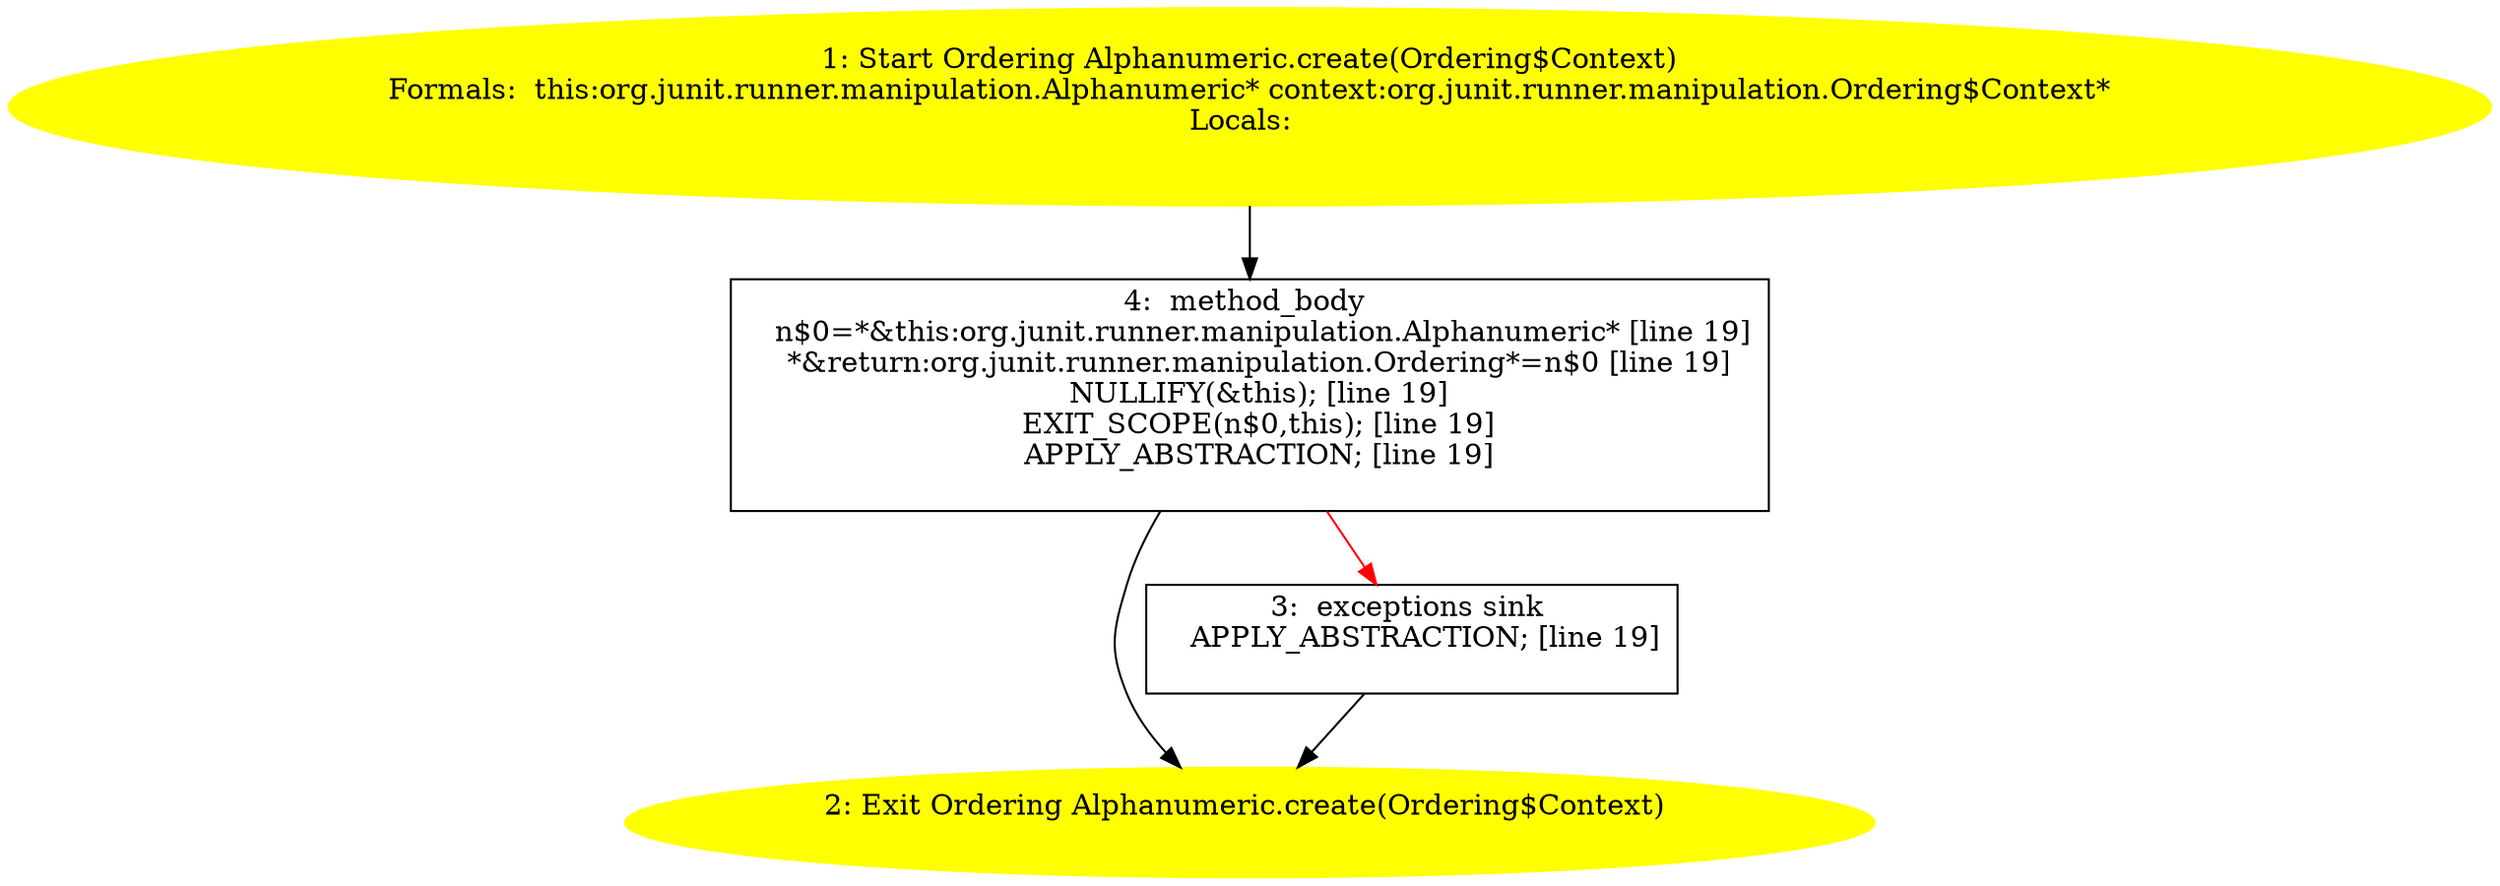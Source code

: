 /* @generated */
digraph cfg {
"org.junit.runner.manipulation.Alphanumeric.create(org.junit.runner.manipulation.Ordering$Context):or.d75d2e7d1185c44e89b06ff723784d02_1" [label="1: Start Ordering Alphanumeric.create(Ordering$Context)\nFormals:  this:org.junit.runner.manipulation.Alphanumeric* context:org.junit.runner.manipulation.Ordering$Context*\nLocals:  \n  " color=yellow style=filled]
	

	 "org.junit.runner.manipulation.Alphanumeric.create(org.junit.runner.manipulation.Ordering$Context):or.d75d2e7d1185c44e89b06ff723784d02_1" -> "org.junit.runner.manipulation.Alphanumeric.create(org.junit.runner.manipulation.Ordering$Context):or.d75d2e7d1185c44e89b06ff723784d02_4" ;
"org.junit.runner.manipulation.Alphanumeric.create(org.junit.runner.manipulation.Ordering$Context):or.d75d2e7d1185c44e89b06ff723784d02_2" [label="2: Exit Ordering Alphanumeric.create(Ordering$Context) \n  " color=yellow style=filled]
	

"org.junit.runner.manipulation.Alphanumeric.create(org.junit.runner.manipulation.Ordering$Context):or.d75d2e7d1185c44e89b06ff723784d02_3" [label="3:  exceptions sink \n   APPLY_ABSTRACTION; [line 19]\n " shape="box"]
	

	 "org.junit.runner.manipulation.Alphanumeric.create(org.junit.runner.manipulation.Ordering$Context):or.d75d2e7d1185c44e89b06ff723784d02_3" -> "org.junit.runner.manipulation.Alphanumeric.create(org.junit.runner.manipulation.Ordering$Context):or.d75d2e7d1185c44e89b06ff723784d02_2" ;
"org.junit.runner.manipulation.Alphanumeric.create(org.junit.runner.manipulation.Ordering$Context):or.d75d2e7d1185c44e89b06ff723784d02_4" [label="4:  method_body \n   n$0=*&this:org.junit.runner.manipulation.Alphanumeric* [line 19]\n  *&return:org.junit.runner.manipulation.Ordering*=n$0 [line 19]\n  NULLIFY(&this); [line 19]\n  EXIT_SCOPE(n$0,this); [line 19]\n  APPLY_ABSTRACTION; [line 19]\n " shape="box"]
	

	 "org.junit.runner.manipulation.Alphanumeric.create(org.junit.runner.manipulation.Ordering$Context):or.d75d2e7d1185c44e89b06ff723784d02_4" -> "org.junit.runner.manipulation.Alphanumeric.create(org.junit.runner.manipulation.Ordering$Context):or.d75d2e7d1185c44e89b06ff723784d02_2" ;
	 "org.junit.runner.manipulation.Alphanumeric.create(org.junit.runner.manipulation.Ordering$Context):or.d75d2e7d1185c44e89b06ff723784d02_4" -> "org.junit.runner.manipulation.Alphanumeric.create(org.junit.runner.manipulation.Ordering$Context):or.d75d2e7d1185c44e89b06ff723784d02_3" [color="red" ];
}
